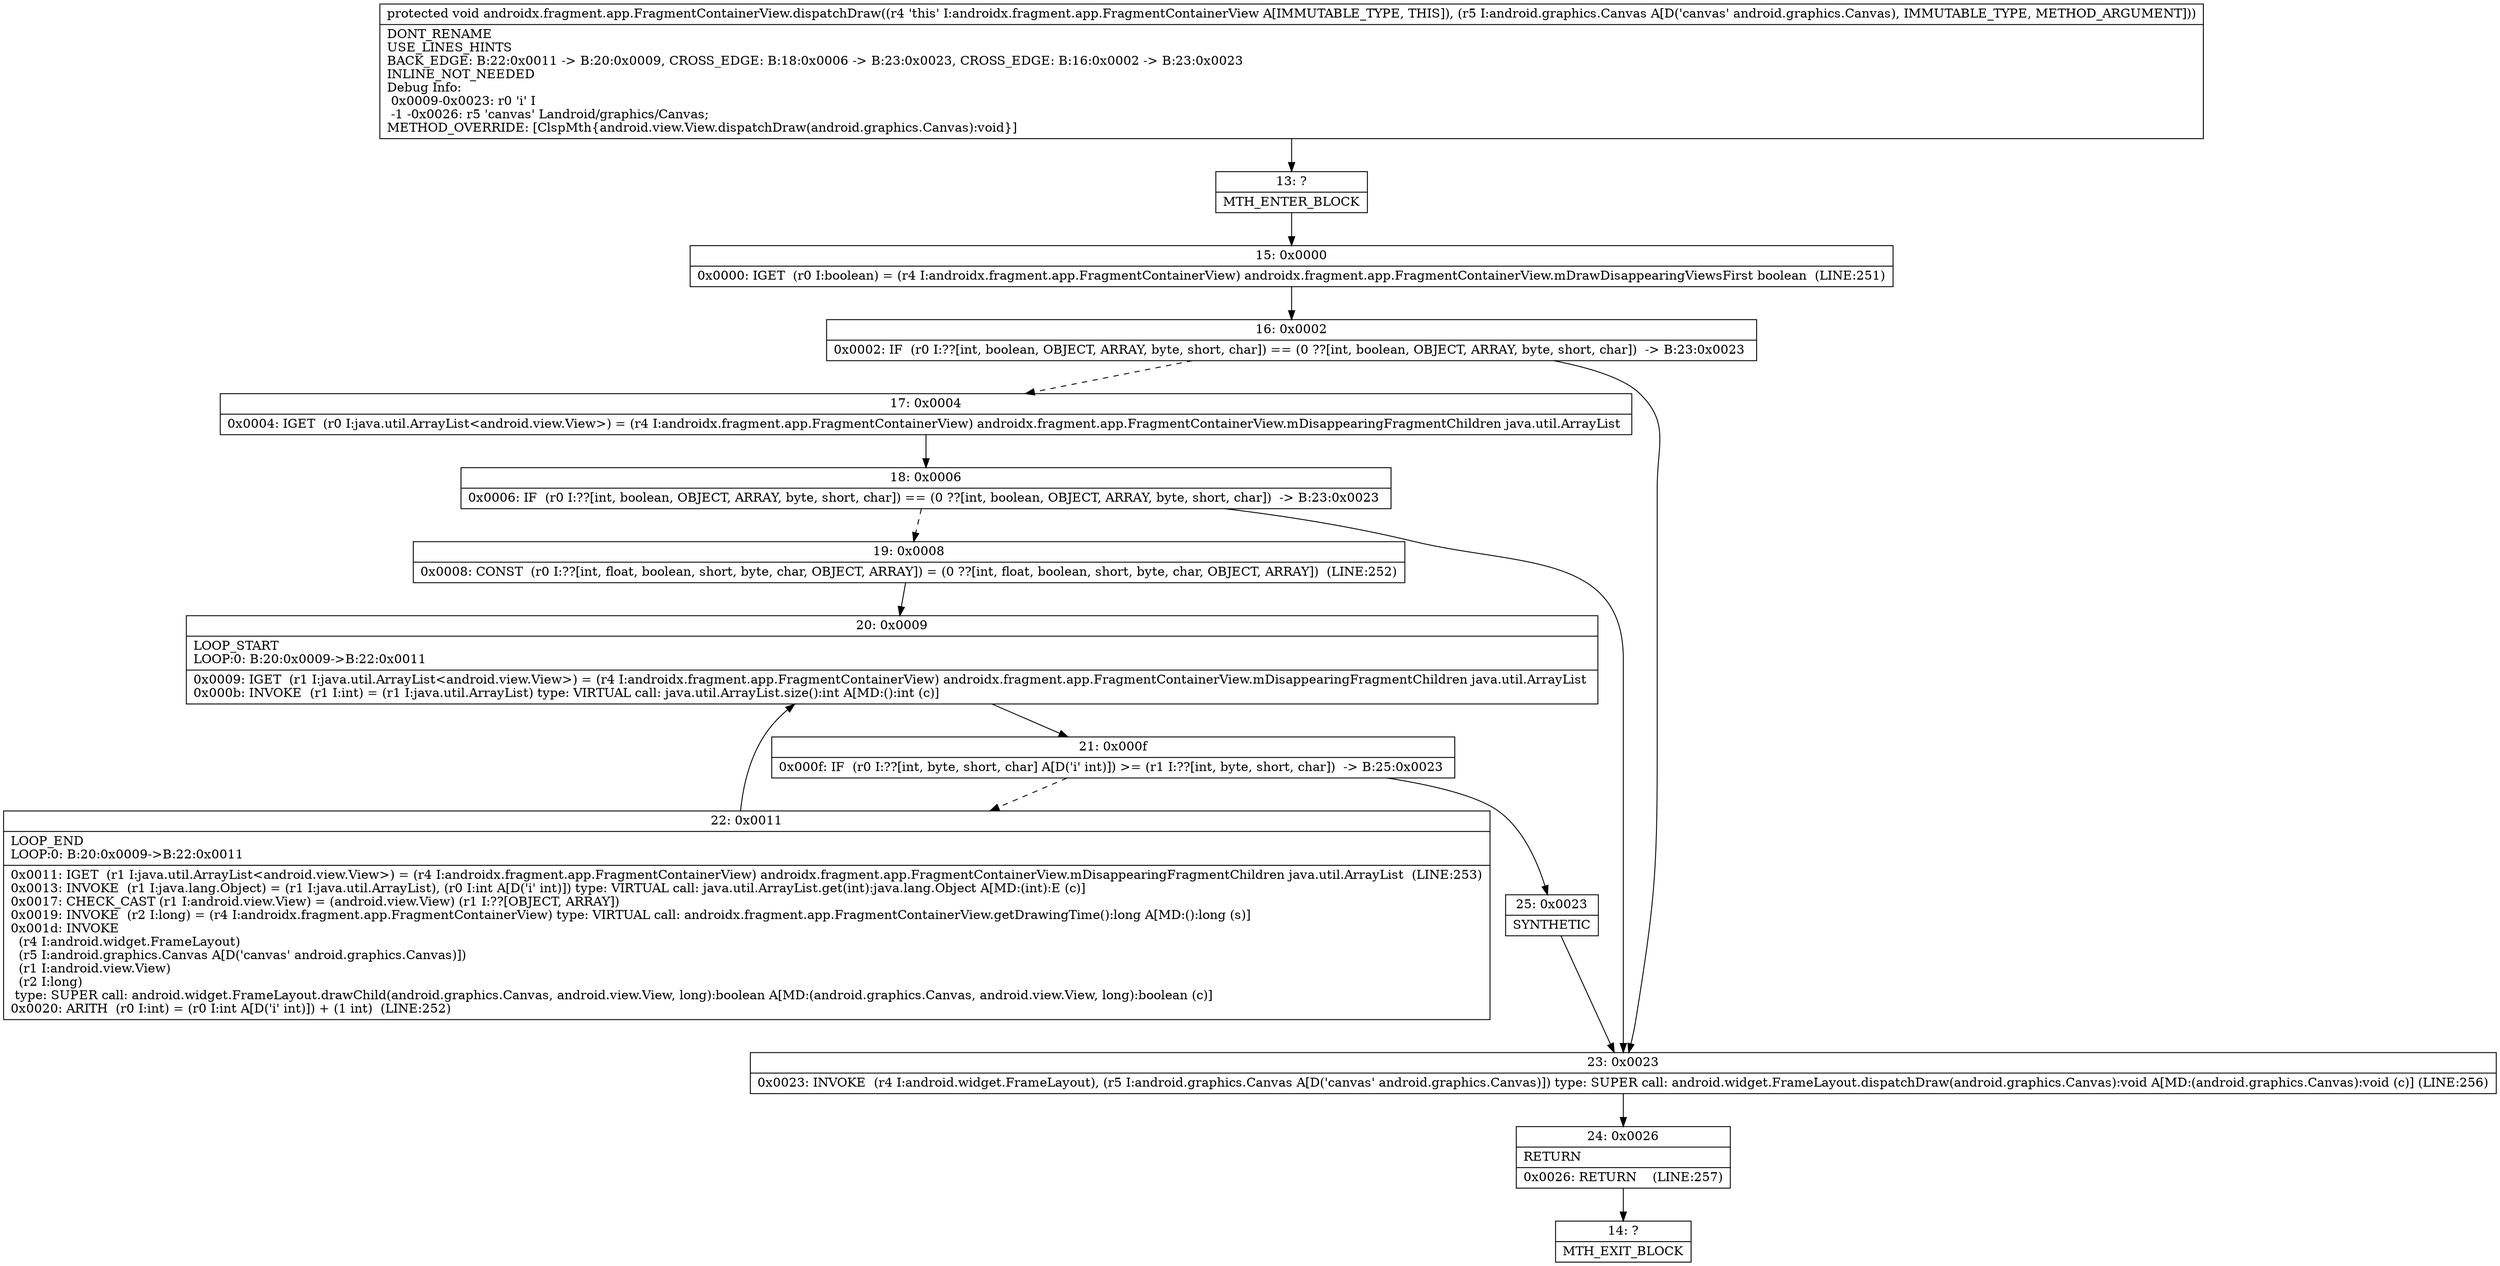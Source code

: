 digraph "CFG forandroidx.fragment.app.FragmentContainerView.dispatchDraw(Landroid\/graphics\/Canvas;)V" {
Node_13 [shape=record,label="{13\:\ ?|MTH_ENTER_BLOCK\l}"];
Node_15 [shape=record,label="{15\:\ 0x0000|0x0000: IGET  (r0 I:boolean) = (r4 I:androidx.fragment.app.FragmentContainerView) androidx.fragment.app.FragmentContainerView.mDrawDisappearingViewsFirst boolean  (LINE:251)\l}"];
Node_16 [shape=record,label="{16\:\ 0x0002|0x0002: IF  (r0 I:??[int, boolean, OBJECT, ARRAY, byte, short, char]) == (0 ??[int, boolean, OBJECT, ARRAY, byte, short, char])  \-\> B:23:0x0023 \l}"];
Node_17 [shape=record,label="{17\:\ 0x0004|0x0004: IGET  (r0 I:java.util.ArrayList\<android.view.View\>) = (r4 I:androidx.fragment.app.FragmentContainerView) androidx.fragment.app.FragmentContainerView.mDisappearingFragmentChildren java.util.ArrayList \l}"];
Node_18 [shape=record,label="{18\:\ 0x0006|0x0006: IF  (r0 I:??[int, boolean, OBJECT, ARRAY, byte, short, char]) == (0 ??[int, boolean, OBJECT, ARRAY, byte, short, char])  \-\> B:23:0x0023 \l}"];
Node_19 [shape=record,label="{19\:\ 0x0008|0x0008: CONST  (r0 I:??[int, float, boolean, short, byte, char, OBJECT, ARRAY]) = (0 ??[int, float, boolean, short, byte, char, OBJECT, ARRAY])  (LINE:252)\l}"];
Node_20 [shape=record,label="{20\:\ 0x0009|LOOP_START\lLOOP:0: B:20:0x0009\-\>B:22:0x0011\l|0x0009: IGET  (r1 I:java.util.ArrayList\<android.view.View\>) = (r4 I:androidx.fragment.app.FragmentContainerView) androidx.fragment.app.FragmentContainerView.mDisappearingFragmentChildren java.util.ArrayList \l0x000b: INVOKE  (r1 I:int) = (r1 I:java.util.ArrayList) type: VIRTUAL call: java.util.ArrayList.size():int A[MD:():int (c)]\l}"];
Node_21 [shape=record,label="{21\:\ 0x000f|0x000f: IF  (r0 I:??[int, byte, short, char] A[D('i' int)]) \>= (r1 I:??[int, byte, short, char])  \-\> B:25:0x0023 \l}"];
Node_22 [shape=record,label="{22\:\ 0x0011|LOOP_END\lLOOP:0: B:20:0x0009\-\>B:22:0x0011\l|0x0011: IGET  (r1 I:java.util.ArrayList\<android.view.View\>) = (r4 I:androidx.fragment.app.FragmentContainerView) androidx.fragment.app.FragmentContainerView.mDisappearingFragmentChildren java.util.ArrayList  (LINE:253)\l0x0013: INVOKE  (r1 I:java.lang.Object) = (r1 I:java.util.ArrayList), (r0 I:int A[D('i' int)]) type: VIRTUAL call: java.util.ArrayList.get(int):java.lang.Object A[MD:(int):E (c)]\l0x0017: CHECK_CAST (r1 I:android.view.View) = (android.view.View) (r1 I:??[OBJECT, ARRAY]) \l0x0019: INVOKE  (r2 I:long) = (r4 I:androidx.fragment.app.FragmentContainerView) type: VIRTUAL call: androidx.fragment.app.FragmentContainerView.getDrawingTime():long A[MD:():long (s)]\l0x001d: INVOKE  \l  (r4 I:android.widget.FrameLayout)\l  (r5 I:android.graphics.Canvas A[D('canvas' android.graphics.Canvas)])\l  (r1 I:android.view.View)\l  (r2 I:long)\l type: SUPER call: android.widget.FrameLayout.drawChild(android.graphics.Canvas, android.view.View, long):boolean A[MD:(android.graphics.Canvas, android.view.View, long):boolean (c)]\l0x0020: ARITH  (r0 I:int) = (r0 I:int A[D('i' int)]) + (1 int)  (LINE:252)\l}"];
Node_25 [shape=record,label="{25\:\ 0x0023|SYNTHETIC\l}"];
Node_23 [shape=record,label="{23\:\ 0x0023|0x0023: INVOKE  (r4 I:android.widget.FrameLayout), (r5 I:android.graphics.Canvas A[D('canvas' android.graphics.Canvas)]) type: SUPER call: android.widget.FrameLayout.dispatchDraw(android.graphics.Canvas):void A[MD:(android.graphics.Canvas):void (c)] (LINE:256)\l}"];
Node_24 [shape=record,label="{24\:\ 0x0026|RETURN\l|0x0026: RETURN    (LINE:257)\l}"];
Node_14 [shape=record,label="{14\:\ ?|MTH_EXIT_BLOCK\l}"];
MethodNode[shape=record,label="{protected void androidx.fragment.app.FragmentContainerView.dispatchDraw((r4 'this' I:androidx.fragment.app.FragmentContainerView A[IMMUTABLE_TYPE, THIS]), (r5 I:android.graphics.Canvas A[D('canvas' android.graphics.Canvas), IMMUTABLE_TYPE, METHOD_ARGUMENT]))  | DONT_RENAME\lUSE_LINES_HINTS\lBACK_EDGE: B:22:0x0011 \-\> B:20:0x0009, CROSS_EDGE: B:18:0x0006 \-\> B:23:0x0023, CROSS_EDGE: B:16:0x0002 \-\> B:23:0x0023\lINLINE_NOT_NEEDED\lDebug Info:\l  0x0009\-0x0023: r0 'i' I\l  \-1 \-0x0026: r5 'canvas' Landroid\/graphics\/Canvas;\lMETHOD_OVERRIDE: [ClspMth\{android.view.View.dispatchDraw(android.graphics.Canvas):void\}]\l}"];
MethodNode -> Node_13;Node_13 -> Node_15;
Node_15 -> Node_16;
Node_16 -> Node_17[style=dashed];
Node_16 -> Node_23;
Node_17 -> Node_18;
Node_18 -> Node_19[style=dashed];
Node_18 -> Node_23;
Node_19 -> Node_20;
Node_20 -> Node_21;
Node_21 -> Node_22[style=dashed];
Node_21 -> Node_25;
Node_22 -> Node_20;
Node_25 -> Node_23;
Node_23 -> Node_24;
Node_24 -> Node_14;
}

